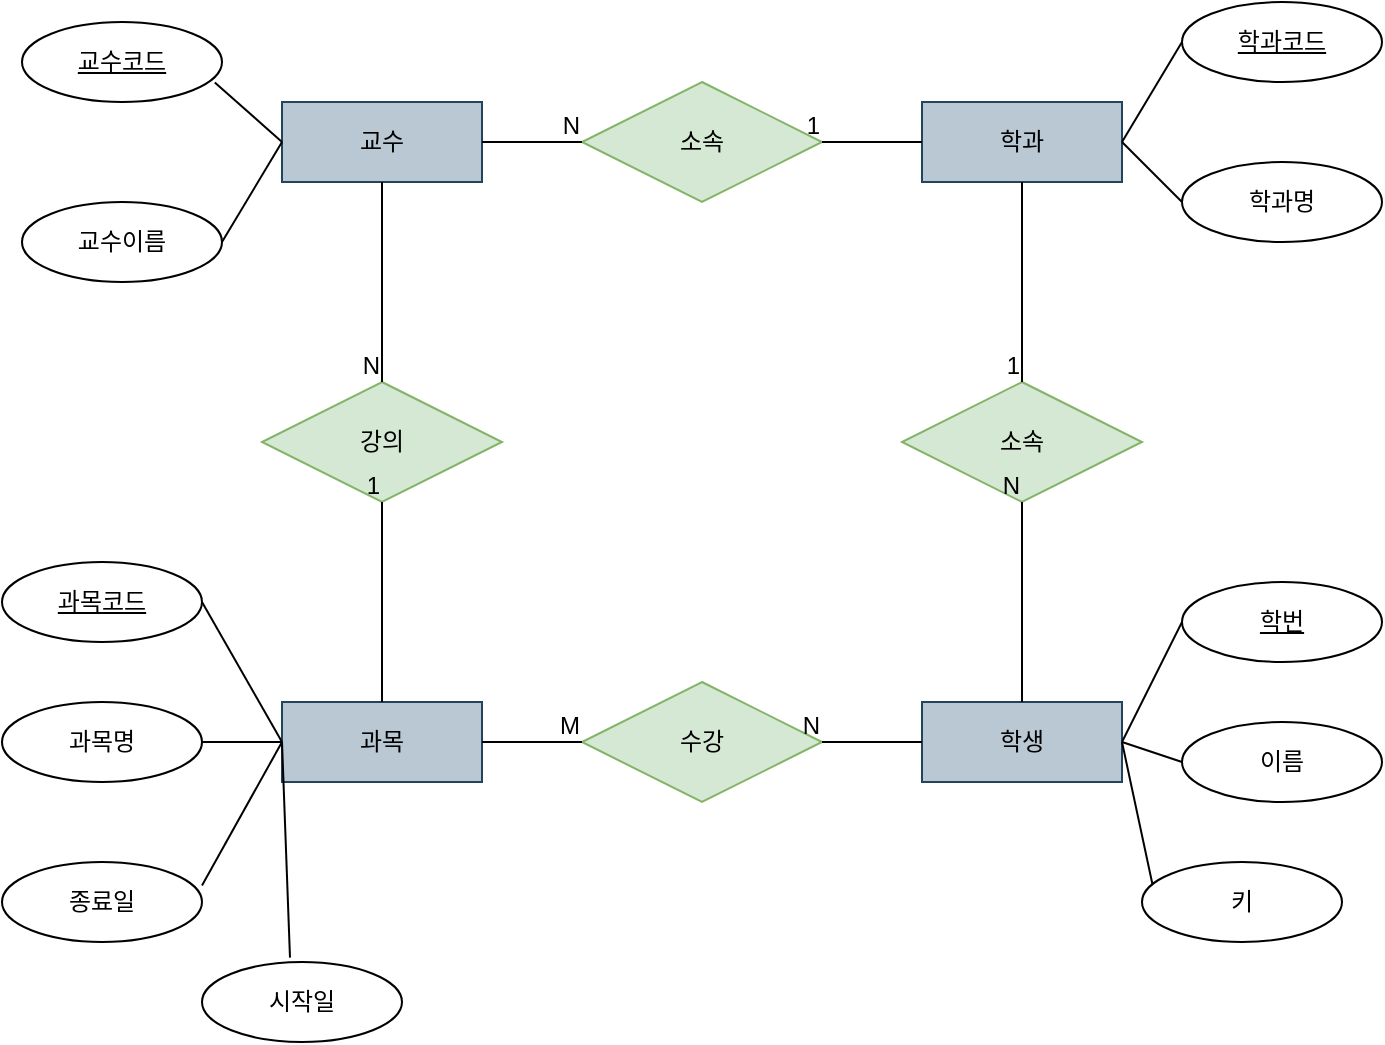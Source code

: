 <mxfile version="21.6.1" type="github">
  <diagram name="페이지-1" id="n2jrs7YG3qwv69YpV19e">
    <mxGraphModel dx="1050" dy="541" grid="1" gridSize="10" guides="1" tooltips="1" connect="1" arrows="1" fold="1" page="1" pageScale="1" pageWidth="827" pageHeight="1169" math="0" shadow="0">
      <root>
        <mxCell id="0" />
        <mxCell id="1" parent="0" />
        <mxCell id="P-ZismEWO4sIc1j-9Dv2-1" value="교수" style="whiteSpace=wrap;html=1;align=center;fillColor=#bac8d3;strokeColor=#23445d;" vertex="1" parent="1">
          <mxGeometry x="170" y="150" width="100" height="40" as="geometry" />
        </mxCell>
        <mxCell id="P-ZismEWO4sIc1j-9Dv2-2" value="학과" style="whiteSpace=wrap;html=1;align=center;fillColor=#bac8d3;strokeColor=#23445d;" vertex="1" parent="1">
          <mxGeometry x="490" y="150" width="100" height="40" as="geometry" />
        </mxCell>
        <mxCell id="P-ZismEWO4sIc1j-9Dv2-3" value="과목" style="whiteSpace=wrap;html=1;align=center;fillColor=#bac8d3;strokeColor=#23445d;" vertex="1" parent="1">
          <mxGeometry x="170" y="450" width="100" height="40" as="geometry" />
        </mxCell>
        <mxCell id="P-ZismEWO4sIc1j-9Dv2-4" value="학생" style="whiteSpace=wrap;html=1;align=center;fillColor=#bac8d3;strokeColor=#23445d;" vertex="1" parent="1">
          <mxGeometry x="490" y="450" width="100" height="40" as="geometry" />
        </mxCell>
        <mxCell id="P-ZismEWO4sIc1j-9Dv2-5" value="소속" style="shape=rhombus;perimeter=rhombusPerimeter;whiteSpace=wrap;html=1;align=center;fillColor=#d5e8d4;strokeColor=#82b366;" vertex="1" parent="1">
          <mxGeometry x="320" y="140" width="120" height="60" as="geometry" />
        </mxCell>
        <mxCell id="P-ZismEWO4sIc1j-9Dv2-6" value="강의" style="shape=rhombus;perimeter=rhombusPerimeter;whiteSpace=wrap;html=1;align=center;fillColor=#d5e8d4;strokeColor=#82b366;" vertex="1" parent="1">
          <mxGeometry x="160" y="290" width="120" height="60" as="geometry" />
        </mxCell>
        <mxCell id="P-ZismEWO4sIc1j-9Dv2-7" value="소속" style="shape=rhombus;perimeter=rhombusPerimeter;whiteSpace=wrap;html=1;align=center;fillColor=#d5e8d4;strokeColor=#82b366;" vertex="1" parent="1">
          <mxGeometry x="480" y="290" width="120" height="60" as="geometry" />
        </mxCell>
        <mxCell id="P-ZismEWO4sIc1j-9Dv2-8" value="수강" style="shape=rhombus;perimeter=rhombusPerimeter;whiteSpace=wrap;html=1;align=center;fillColor=#d5e8d4;strokeColor=#82b366;" vertex="1" parent="1">
          <mxGeometry x="320" y="440" width="120" height="60" as="geometry" />
        </mxCell>
        <mxCell id="P-ZismEWO4sIc1j-9Dv2-9" value="" style="endArrow=none;html=1;rounded=0;entryX=0;entryY=0.5;entryDx=0;entryDy=0;exitX=1;exitY=0.5;exitDx=0;exitDy=0;" edge="1" parent="1" source="P-ZismEWO4sIc1j-9Dv2-1" target="P-ZismEWO4sIc1j-9Dv2-5">
          <mxGeometry relative="1" as="geometry">
            <mxPoint x="330" y="340" as="sourcePoint" />
            <mxPoint x="490" y="340" as="targetPoint" />
          </mxGeometry>
        </mxCell>
        <mxCell id="P-ZismEWO4sIc1j-9Dv2-10" value="N" style="resizable=0;html=1;whiteSpace=wrap;align=right;verticalAlign=bottom;" connectable="0" vertex="1" parent="P-ZismEWO4sIc1j-9Dv2-9">
          <mxGeometry x="1" relative="1" as="geometry" />
        </mxCell>
        <mxCell id="P-ZismEWO4sIc1j-9Dv2-11" value="" style="endArrow=none;html=1;rounded=0;entryX=1;entryY=0.5;entryDx=0;entryDy=0;exitX=0;exitY=0.5;exitDx=0;exitDy=0;" edge="1" parent="1" source="P-ZismEWO4sIc1j-9Dv2-2" target="P-ZismEWO4sIc1j-9Dv2-5">
          <mxGeometry relative="1" as="geometry">
            <mxPoint x="330" y="340" as="sourcePoint" />
            <mxPoint x="490" y="340" as="targetPoint" />
          </mxGeometry>
        </mxCell>
        <mxCell id="P-ZismEWO4sIc1j-9Dv2-12" value="1" style="resizable=0;html=1;whiteSpace=wrap;align=right;verticalAlign=bottom;" connectable="0" vertex="1" parent="P-ZismEWO4sIc1j-9Dv2-11">
          <mxGeometry x="1" relative="1" as="geometry" />
        </mxCell>
        <mxCell id="P-ZismEWO4sIc1j-9Dv2-16" value="" style="endArrow=none;html=1;rounded=0;exitX=0.5;exitY=1;exitDx=0;exitDy=0;entryX=0.5;entryY=0;entryDx=0;entryDy=0;" edge="1" parent="1" source="P-ZismEWO4sIc1j-9Dv2-2" target="P-ZismEWO4sIc1j-9Dv2-7">
          <mxGeometry relative="1" as="geometry">
            <mxPoint x="330" y="340" as="sourcePoint" />
            <mxPoint x="490" y="340" as="targetPoint" />
          </mxGeometry>
        </mxCell>
        <mxCell id="P-ZismEWO4sIc1j-9Dv2-17" value="1" style="resizable=0;html=1;whiteSpace=wrap;align=right;verticalAlign=bottom;" connectable="0" vertex="1" parent="P-ZismEWO4sIc1j-9Dv2-16">
          <mxGeometry x="1" relative="1" as="geometry" />
        </mxCell>
        <mxCell id="P-ZismEWO4sIc1j-9Dv2-18" value="" style="endArrow=none;html=1;rounded=0;entryX=0.5;entryY=1;entryDx=0;entryDy=0;exitX=0.5;exitY=0;exitDx=0;exitDy=0;" edge="1" parent="1" source="P-ZismEWO4sIc1j-9Dv2-4" target="P-ZismEWO4sIc1j-9Dv2-7">
          <mxGeometry relative="1" as="geometry">
            <mxPoint x="330" y="340" as="sourcePoint" />
            <mxPoint x="490" y="340" as="targetPoint" />
          </mxGeometry>
        </mxCell>
        <mxCell id="P-ZismEWO4sIc1j-9Dv2-19" value="N" style="resizable=0;html=1;whiteSpace=wrap;align=right;verticalAlign=bottom;" connectable="0" vertex="1" parent="P-ZismEWO4sIc1j-9Dv2-18">
          <mxGeometry x="1" relative="1" as="geometry" />
        </mxCell>
        <mxCell id="P-ZismEWO4sIc1j-9Dv2-20" value="" style="endArrow=none;html=1;rounded=0;exitX=0.5;exitY=1;exitDx=0;exitDy=0;entryX=0.5;entryY=0;entryDx=0;entryDy=0;" edge="1" parent="1" source="P-ZismEWO4sIc1j-9Dv2-1" target="P-ZismEWO4sIc1j-9Dv2-6">
          <mxGeometry relative="1" as="geometry">
            <mxPoint x="330" y="340" as="sourcePoint" />
            <mxPoint x="490" y="340" as="targetPoint" />
          </mxGeometry>
        </mxCell>
        <mxCell id="P-ZismEWO4sIc1j-9Dv2-21" value="N" style="resizable=0;html=1;whiteSpace=wrap;align=right;verticalAlign=bottom;" connectable="0" vertex="1" parent="P-ZismEWO4sIc1j-9Dv2-20">
          <mxGeometry x="1" relative="1" as="geometry" />
        </mxCell>
        <mxCell id="P-ZismEWO4sIc1j-9Dv2-22" value="" style="endArrow=none;html=1;rounded=0;exitX=0.5;exitY=0;exitDx=0;exitDy=0;entryX=0.5;entryY=1;entryDx=0;entryDy=0;" edge="1" parent="1" source="P-ZismEWO4sIc1j-9Dv2-3" target="P-ZismEWO4sIc1j-9Dv2-6">
          <mxGeometry relative="1" as="geometry">
            <mxPoint x="330" y="340" as="sourcePoint" />
            <mxPoint x="490" y="340" as="targetPoint" />
          </mxGeometry>
        </mxCell>
        <mxCell id="P-ZismEWO4sIc1j-9Dv2-23" value="1" style="resizable=0;html=1;whiteSpace=wrap;align=right;verticalAlign=bottom;" connectable="0" vertex="1" parent="P-ZismEWO4sIc1j-9Dv2-22">
          <mxGeometry x="1" relative="1" as="geometry" />
        </mxCell>
        <mxCell id="P-ZismEWO4sIc1j-9Dv2-27" value="" style="endArrow=none;html=1;rounded=0;entryX=1;entryY=0.5;entryDx=0;entryDy=0;exitX=0;exitY=0.5;exitDx=0;exitDy=0;" edge="1" parent="1" source="P-ZismEWO4sIc1j-9Dv2-4" target="P-ZismEWO4sIc1j-9Dv2-8">
          <mxGeometry relative="1" as="geometry">
            <mxPoint x="430" y="420" as="sourcePoint" />
            <mxPoint x="490" y="340" as="targetPoint" />
          </mxGeometry>
        </mxCell>
        <mxCell id="P-ZismEWO4sIc1j-9Dv2-28" value="N" style="resizable=0;html=1;whiteSpace=wrap;align=right;verticalAlign=bottom;" connectable="0" vertex="1" parent="P-ZismEWO4sIc1j-9Dv2-27">
          <mxGeometry x="1" relative="1" as="geometry" />
        </mxCell>
        <mxCell id="P-ZismEWO4sIc1j-9Dv2-29" value="교수코드" style="ellipse;whiteSpace=wrap;html=1;align=center;fontStyle=4;" vertex="1" parent="1">
          <mxGeometry x="40" y="110" width="100" height="40" as="geometry" />
        </mxCell>
        <mxCell id="P-ZismEWO4sIc1j-9Dv2-30" value="교수이름" style="ellipse;whiteSpace=wrap;html=1;align=center;" vertex="1" parent="1">
          <mxGeometry x="40" y="200" width="100" height="40" as="geometry" />
        </mxCell>
        <mxCell id="P-ZismEWO4sIc1j-9Dv2-31" value="학과코드" style="ellipse;whiteSpace=wrap;html=1;align=center;fontStyle=4;" vertex="1" parent="1">
          <mxGeometry x="620" y="100" width="100" height="40" as="geometry" />
        </mxCell>
        <mxCell id="P-ZismEWO4sIc1j-9Dv2-32" value="학과명" style="ellipse;whiteSpace=wrap;html=1;align=center;" vertex="1" parent="1">
          <mxGeometry x="620" y="180" width="100" height="40" as="geometry" />
        </mxCell>
        <mxCell id="P-ZismEWO4sIc1j-9Dv2-33" value="과목코드" style="ellipse;whiteSpace=wrap;html=1;align=center;fontStyle=4;" vertex="1" parent="1">
          <mxGeometry x="30" y="380" width="100" height="40" as="geometry" />
        </mxCell>
        <mxCell id="P-ZismEWO4sIc1j-9Dv2-34" value="과목명" style="ellipse;whiteSpace=wrap;html=1;align=center;" vertex="1" parent="1">
          <mxGeometry x="30" y="450" width="100" height="40" as="geometry" />
        </mxCell>
        <mxCell id="P-ZismEWO4sIc1j-9Dv2-35" value="종료일" style="ellipse;whiteSpace=wrap;html=1;align=center;" vertex="1" parent="1">
          <mxGeometry x="30" y="530" width="100" height="40" as="geometry" />
        </mxCell>
        <mxCell id="P-ZismEWO4sIc1j-9Dv2-36" value="시작일" style="ellipse;whiteSpace=wrap;html=1;align=center;" vertex="1" parent="1">
          <mxGeometry x="130" y="580" width="100" height="40" as="geometry" />
        </mxCell>
        <mxCell id="P-ZismEWO4sIc1j-9Dv2-37" value="학번" style="ellipse;whiteSpace=wrap;html=1;align=center;fontStyle=4;" vertex="1" parent="1">
          <mxGeometry x="620" y="390" width="100" height="40" as="geometry" />
        </mxCell>
        <mxCell id="P-ZismEWO4sIc1j-9Dv2-38" value="이름" style="ellipse;whiteSpace=wrap;html=1;align=center;" vertex="1" parent="1">
          <mxGeometry x="620" y="460" width="100" height="40" as="geometry" />
        </mxCell>
        <mxCell id="P-ZismEWO4sIc1j-9Dv2-39" value="키" style="ellipse;whiteSpace=wrap;html=1;align=center;" vertex="1" parent="1">
          <mxGeometry x="600" y="530" width="100" height="40" as="geometry" />
        </mxCell>
        <mxCell id="P-ZismEWO4sIc1j-9Dv2-40" value="" style="endArrow=none;html=1;rounded=0;entryX=0;entryY=0.5;entryDx=0;entryDy=0;entryPerimeter=0;exitX=0.964;exitY=0.755;exitDx=0;exitDy=0;exitPerimeter=0;" edge="1" parent="1" source="P-ZismEWO4sIc1j-9Dv2-29" target="P-ZismEWO4sIc1j-9Dv2-1">
          <mxGeometry relative="1" as="geometry">
            <mxPoint x="130" y="140" as="sourcePoint" />
            <mxPoint x="490" y="140" as="targetPoint" />
          </mxGeometry>
        </mxCell>
        <mxCell id="P-ZismEWO4sIc1j-9Dv2-41" value="" style="endArrow=none;html=1;rounded=0;exitX=1;exitY=0.5;exitDx=0;exitDy=0;entryX=0;entryY=0.5;entryDx=0;entryDy=0;" edge="1" parent="1" source="P-ZismEWO4sIc1j-9Dv2-30" target="P-ZismEWO4sIc1j-9Dv2-1">
          <mxGeometry relative="1" as="geometry">
            <mxPoint x="330" y="140" as="sourcePoint" />
            <mxPoint x="490" y="140" as="targetPoint" />
          </mxGeometry>
        </mxCell>
        <mxCell id="P-ZismEWO4sIc1j-9Dv2-42" value="" style="endArrow=none;html=1;rounded=0;entryX=0;entryY=0.5;entryDx=0;entryDy=0;exitX=1;exitY=0.5;exitDx=0;exitDy=0;" edge="1" parent="1" source="P-ZismEWO4sIc1j-9Dv2-2" target="P-ZismEWO4sIc1j-9Dv2-31">
          <mxGeometry relative="1" as="geometry">
            <mxPoint x="330" y="340" as="sourcePoint" />
            <mxPoint x="490" y="340" as="targetPoint" />
          </mxGeometry>
        </mxCell>
        <mxCell id="P-ZismEWO4sIc1j-9Dv2-43" value="" style="endArrow=none;html=1;rounded=0;entryX=0;entryY=0.5;entryDx=0;entryDy=0;exitX=1;exitY=0.5;exitDx=0;exitDy=0;" edge="1" parent="1" source="P-ZismEWO4sIc1j-9Dv2-2" target="P-ZismEWO4sIc1j-9Dv2-32">
          <mxGeometry relative="1" as="geometry">
            <mxPoint x="330" y="340" as="sourcePoint" />
            <mxPoint x="490" y="340" as="targetPoint" />
          </mxGeometry>
        </mxCell>
        <mxCell id="P-ZismEWO4sIc1j-9Dv2-44" value="" style="endArrow=none;html=1;rounded=0;exitX=1;exitY=0.5;exitDx=0;exitDy=0;entryX=0;entryY=0.5;entryDx=0;entryDy=0;" edge="1" parent="1" source="P-ZismEWO4sIc1j-9Dv2-3" target="P-ZismEWO4sIc1j-9Dv2-8">
          <mxGeometry relative="1" as="geometry">
            <mxPoint x="330" y="340" as="sourcePoint" />
            <mxPoint x="490" y="340" as="targetPoint" />
          </mxGeometry>
        </mxCell>
        <mxCell id="P-ZismEWO4sIc1j-9Dv2-45" value="M" style="resizable=0;html=1;whiteSpace=wrap;align=right;verticalAlign=bottom;" connectable="0" vertex="1" parent="P-ZismEWO4sIc1j-9Dv2-44">
          <mxGeometry x="1" relative="1" as="geometry" />
        </mxCell>
        <mxCell id="P-ZismEWO4sIc1j-9Dv2-46" value="" style="endArrow=none;html=1;rounded=0;exitX=1;exitY=0.5;exitDx=0;exitDy=0;entryX=0;entryY=0.5;entryDx=0;entryDy=0;" edge="1" parent="1" source="P-ZismEWO4sIc1j-9Dv2-33" target="P-ZismEWO4sIc1j-9Dv2-3">
          <mxGeometry relative="1" as="geometry">
            <mxPoint x="330" y="340" as="sourcePoint" />
            <mxPoint x="490" y="340" as="targetPoint" />
          </mxGeometry>
        </mxCell>
        <mxCell id="P-ZismEWO4sIc1j-9Dv2-47" value="" style="endArrow=none;html=1;rounded=0;exitX=1;exitY=0.5;exitDx=0;exitDy=0;entryX=0;entryY=0.5;entryDx=0;entryDy=0;" edge="1" parent="1" source="P-ZismEWO4sIc1j-9Dv2-34" target="P-ZismEWO4sIc1j-9Dv2-3">
          <mxGeometry relative="1" as="geometry">
            <mxPoint x="330" y="340" as="sourcePoint" />
            <mxPoint x="490" y="340" as="targetPoint" />
          </mxGeometry>
        </mxCell>
        <mxCell id="P-ZismEWO4sIc1j-9Dv2-48" value="" style="endArrow=none;html=1;rounded=0;exitX=1;exitY=0.295;exitDx=0;exitDy=0;exitPerimeter=0;entryX=0;entryY=0.5;entryDx=0;entryDy=0;" edge="1" parent="1" source="P-ZismEWO4sIc1j-9Dv2-35" target="P-ZismEWO4sIc1j-9Dv2-3">
          <mxGeometry relative="1" as="geometry">
            <mxPoint x="330" y="340" as="sourcePoint" />
            <mxPoint x="490" y="340" as="targetPoint" />
          </mxGeometry>
        </mxCell>
        <mxCell id="P-ZismEWO4sIc1j-9Dv2-49" value="" style="endArrow=none;html=1;rounded=0;exitX=0;exitY=0.5;exitDx=0;exitDy=0;entryX=0.44;entryY=-0.055;entryDx=0;entryDy=0;entryPerimeter=0;" edge="1" parent="1" source="P-ZismEWO4sIc1j-9Dv2-3" target="P-ZismEWO4sIc1j-9Dv2-36">
          <mxGeometry relative="1" as="geometry">
            <mxPoint x="330" y="340" as="sourcePoint" />
            <mxPoint x="490" y="340" as="targetPoint" />
          </mxGeometry>
        </mxCell>
        <mxCell id="P-ZismEWO4sIc1j-9Dv2-50" value="" style="endArrow=none;html=1;rounded=0;entryX=0;entryY=0.5;entryDx=0;entryDy=0;exitX=1;exitY=0.5;exitDx=0;exitDy=0;" edge="1" parent="1" source="P-ZismEWO4sIc1j-9Dv2-4" target="P-ZismEWO4sIc1j-9Dv2-37">
          <mxGeometry relative="1" as="geometry">
            <mxPoint x="330" y="340" as="sourcePoint" />
            <mxPoint x="490" y="340" as="targetPoint" />
          </mxGeometry>
        </mxCell>
        <mxCell id="P-ZismEWO4sIc1j-9Dv2-51" value="" style="endArrow=none;html=1;rounded=0;entryX=0;entryY=0.5;entryDx=0;entryDy=0;exitX=1;exitY=0.5;exitDx=0;exitDy=0;" edge="1" parent="1" source="P-ZismEWO4sIc1j-9Dv2-4" target="P-ZismEWO4sIc1j-9Dv2-38">
          <mxGeometry relative="1" as="geometry">
            <mxPoint x="330" y="340" as="sourcePoint" />
            <mxPoint x="490" y="340" as="targetPoint" />
          </mxGeometry>
        </mxCell>
        <mxCell id="P-ZismEWO4sIc1j-9Dv2-52" value="" style="endArrow=none;html=1;rounded=0;entryX=0.052;entryY=0.275;entryDx=0;entryDy=0;entryPerimeter=0;exitX=1;exitY=0.5;exitDx=0;exitDy=0;" edge="1" parent="1" source="P-ZismEWO4sIc1j-9Dv2-4" target="P-ZismEWO4sIc1j-9Dv2-39">
          <mxGeometry relative="1" as="geometry">
            <mxPoint x="330" y="340" as="sourcePoint" />
            <mxPoint x="490" y="340" as="targetPoint" />
          </mxGeometry>
        </mxCell>
      </root>
    </mxGraphModel>
  </diagram>
</mxfile>
